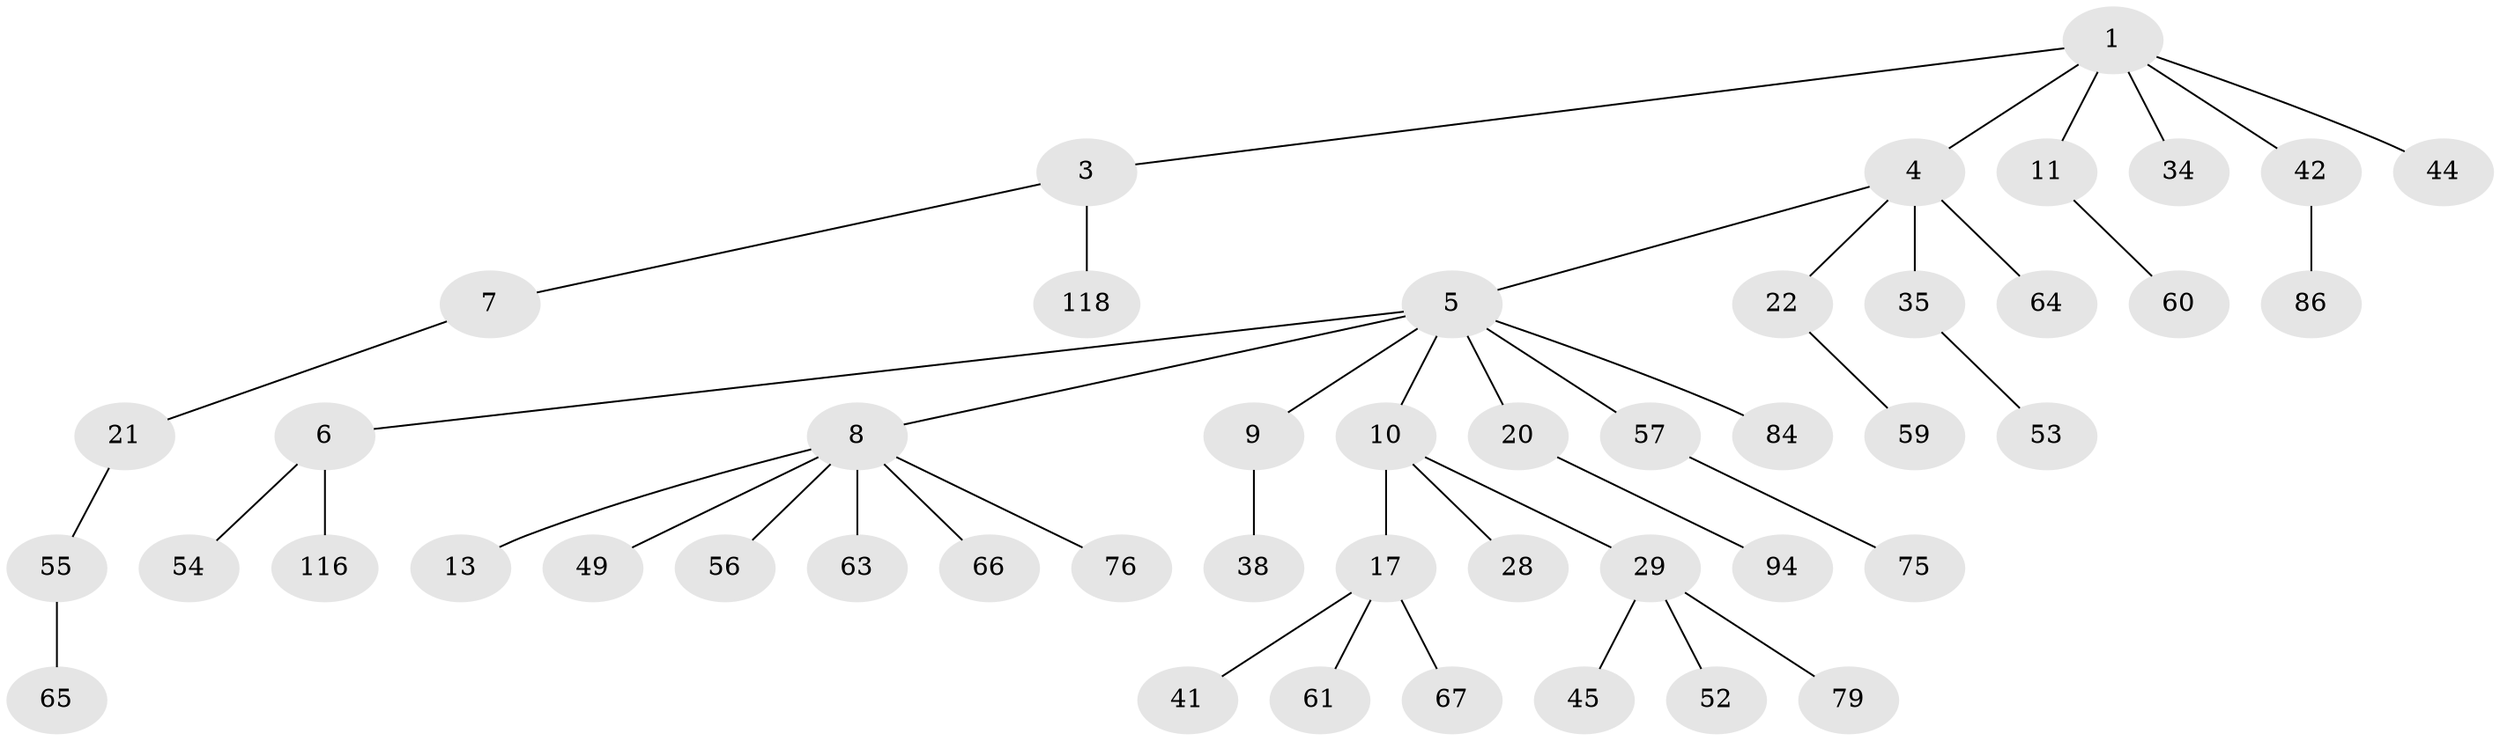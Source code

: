 // original degree distribution, {5: 0.059322033898305086, 4: 0.06779661016949153, 3: 0.13559322033898305, 7: 0.00847457627118644, 2: 0.22033898305084745, 1: 0.5084745762711864}
// Generated by graph-tools (version 1.1) at 2025/19/03/04/25 18:19:25]
// undirected, 47 vertices, 46 edges
graph export_dot {
graph [start="1"]
  node [color=gray90,style=filled];
  1 [super="+2+51"];
  3;
  4;
  5 [super="+14+48"];
  6 [super="+80+19+39"];
  7;
  8 [super="+16+12"];
  9 [super="+25"];
  10;
  11 [super="+26"];
  13 [super="+109"];
  17 [super="+37+23+106+72"];
  20 [super="+24+82+85+43"];
  21;
  22 [super="+33"];
  28 [super="+93+89+30"];
  29 [super="+36"];
  34 [super="+74+71+90"];
  35 [super="+88+58"];
  38;
  41 [super="+68"];
  42 [super="+46"];
  44;
  45;
  49 [super="+96"];
  52;
  53;
  54;
  55 [super="+100"];
  56 [super="+107+111"];
  57;
  59 [super="+81"];
  60 [super="+101"];
  61 [super="+115+104"];
  63 [super="+77"];
  64;
  65;
  66;
  67 [super="+73"];
  75 [super="+110"];
  76;
  79 [super="+91"];
  84 [super="+113"];
  86 [super="+95"];
  94;
  116;
  118;
  1 -- 3;
  1 -- 34;
  1 -- 42;
  1 -- 11;
  1 -- 4;
  1 -- 44;
  3 -- 7;
  3 -- 118;
  4 -- 5;
  4 -- 22;
  4 -- 35;
  4 -- 64;
  5 -- 6;
  5 -- 8;
  5 -- 9;
  5 -- 10;
  5 -- 57;
  5 -- 20;
  5 -- 84;
  6 -- 116;
  6 -- 54;
  7 -- 21;
  8 -- 13;
  8 -- 49;
  8 -- 66;
  8 -- 63;
  8 -- 56;
  8 -- 76;
  9 -- 38;
  10 -- 17;
  10 -- 28;
  10 -- 29;
  11 -- 60;
  17 -- 67;
  17 -- 61;
  17 -- 41;
  20 -- 94;
  21 -- 55;
  22 -- 59;
  29 -- 45;
  29 -- 52;
  29 -- 79;
  35 -- 53;
  42 -- 86;
  55 -- 65;
  57 -- 75;
}
